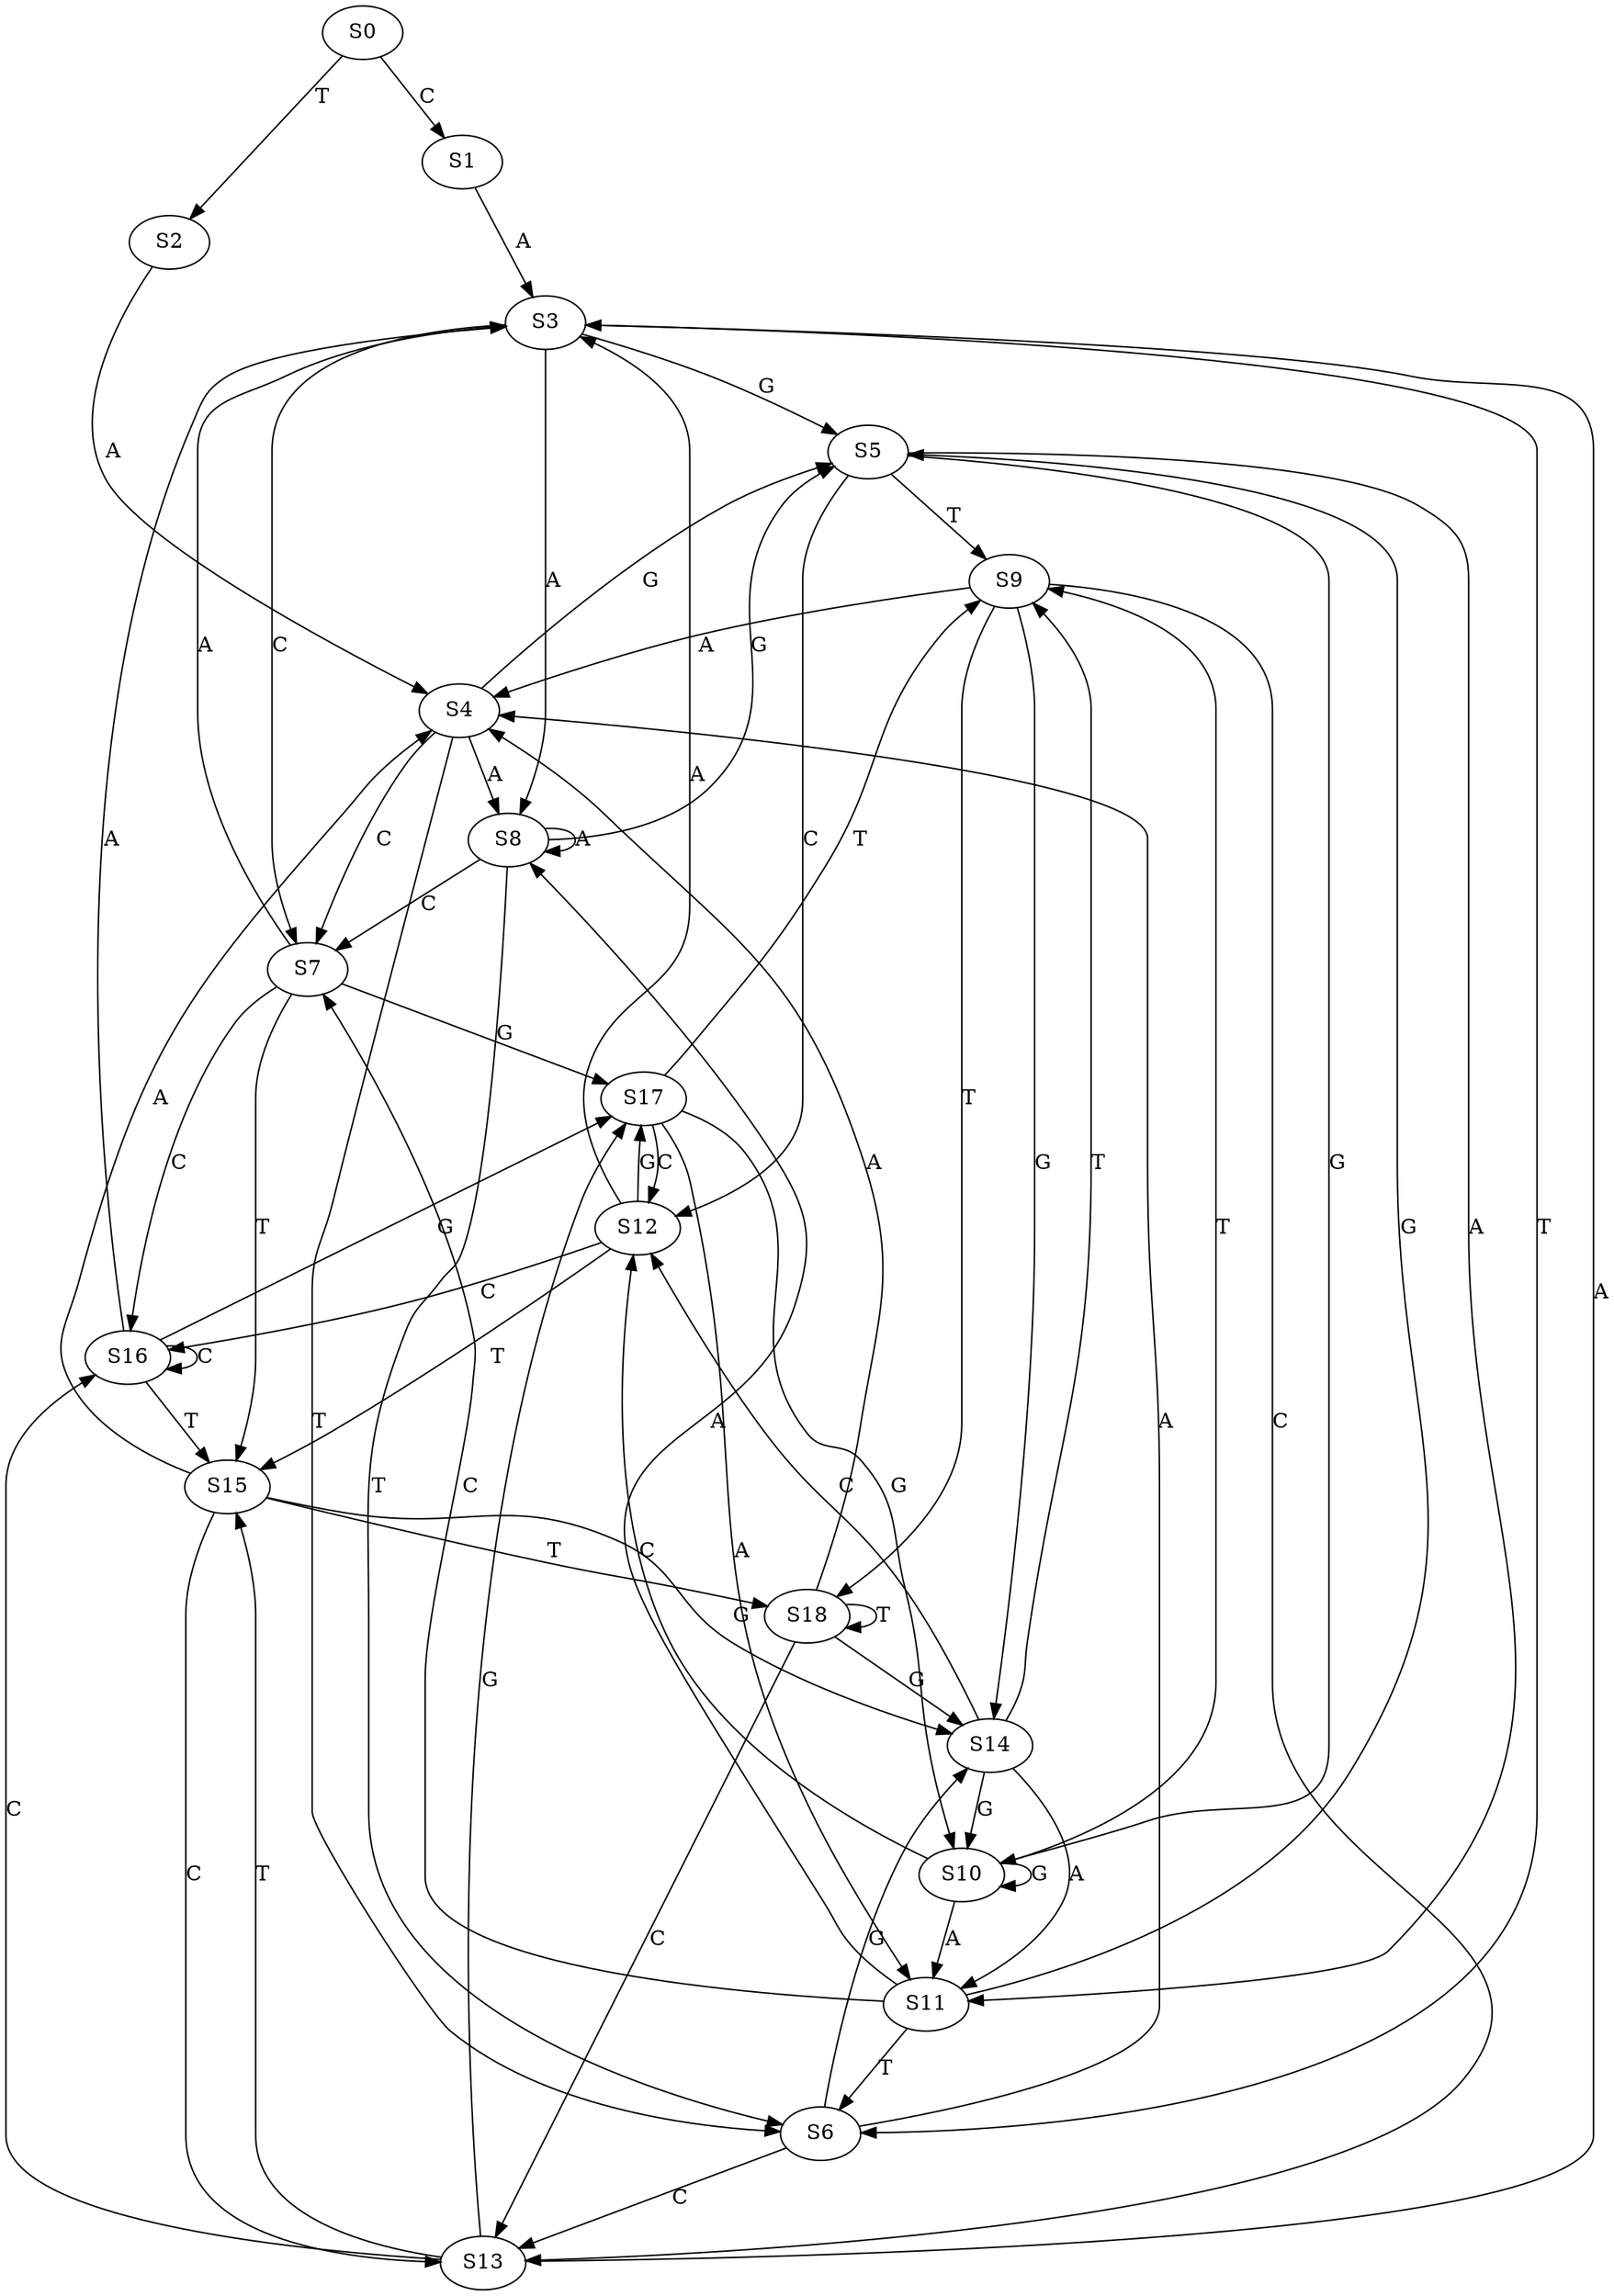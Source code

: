 strict digraph  {
	S0 -> S1 [ label = C ];
	S0 -> S2 [ label = T ];
	S1 -> S3 [ label = A ];
	S2 -> S4 [ label = A ];
	S3 -> S5 [ label = G ];
	S3 -> S6 [ label = T ];
	S3 -> S7 [ label = C ];
	S3 -> S8 [ label = A ];
	S4 -> S5 [ label = G ];
	S4 -> S6 [ label = T ];
	S4 -> S8 [ label = A ];
	S4 -> S7 [ label = C ];
	S5 -> S9 [ label = T ];
	S5 -> S10 [ label = G ];
	S5 -> S11 [ label = A ];
	S5 -> S12 [ label = C ];
	S6 -> S4 [ label = A ];
	S6 -> S13 [ label = C ];
	S6 -> S14 [ label = G ];
	S7 -> S3 [ label = A ];
	S7 -> S15 [ label = T ];
	S7 -> S16 [ label = C ];
	S7 -> S17 [ label = G ];
	S8 -> S6 [ label = T ];
	S8 -> S7 [ label = C ];
	S8 -> S5 [ label = G ];
	S8 -> S8 [ label = A ];
	S9 -> S4 [ label = A ];
	S9 -> S13 [ label = C ];
	S9 -> S14 [ label = G ];
	S9 -> S18 [ label = T ];
	S10 -> S11 [ label = A ];
	S10 -> S9 [ label = T ];
	S10 -> S10 [ label = G ];
	S10 -> S12 [ label = C ];
	S11 -> S5 [ label = G ];
	S11 -> S8 [ label = A ];
	S11 -> S7 [ label = C ];
	S11 -> S6 [ label = T ];
	S12 -> S16 [ label = C ];
	S12 -> S15 [ label = T ];
	S12 -> S17 [ label = G ];
	S12 -> S3 [ label = A ];
	S13 -> S15 [ label = T ];
	S13 -> S17 [ label = G ];
	S13 -> S16 [ label = C ];
	S13 -> S3 [ label = A ];
	S14 -> S11 [ label = A ];
	S14 -> S9 [ label = T ];
	S14 -> S12 [ label = C ];
	S14 -> S10 [ label = G ];
	S15 -> S14 [ label = G ];
	S15 -> S13 [ label = C ];
	S15 -> S4 [ label = A ];
	S15 -> S18 [ label = T ];
	S16 -> S17 [ label = G ];
	S16 -> S16 [ label = C ];
	S16 -> S3 [ label = A ];
	S16 -> S15 [ label = T ];
	S17 -> S10 [ label = G ];
	S17 -> S9 [ label = T ];
	S17 -> S11 [ label = A ];
	S17 -> S12 [ label = C ];
	S18 -> S13 [ label = C ];
	S18 -> S4 [ label = A ];
	S18 -> S14 [ label = G ];
	S18 -> S18 [ label = T ];
}
